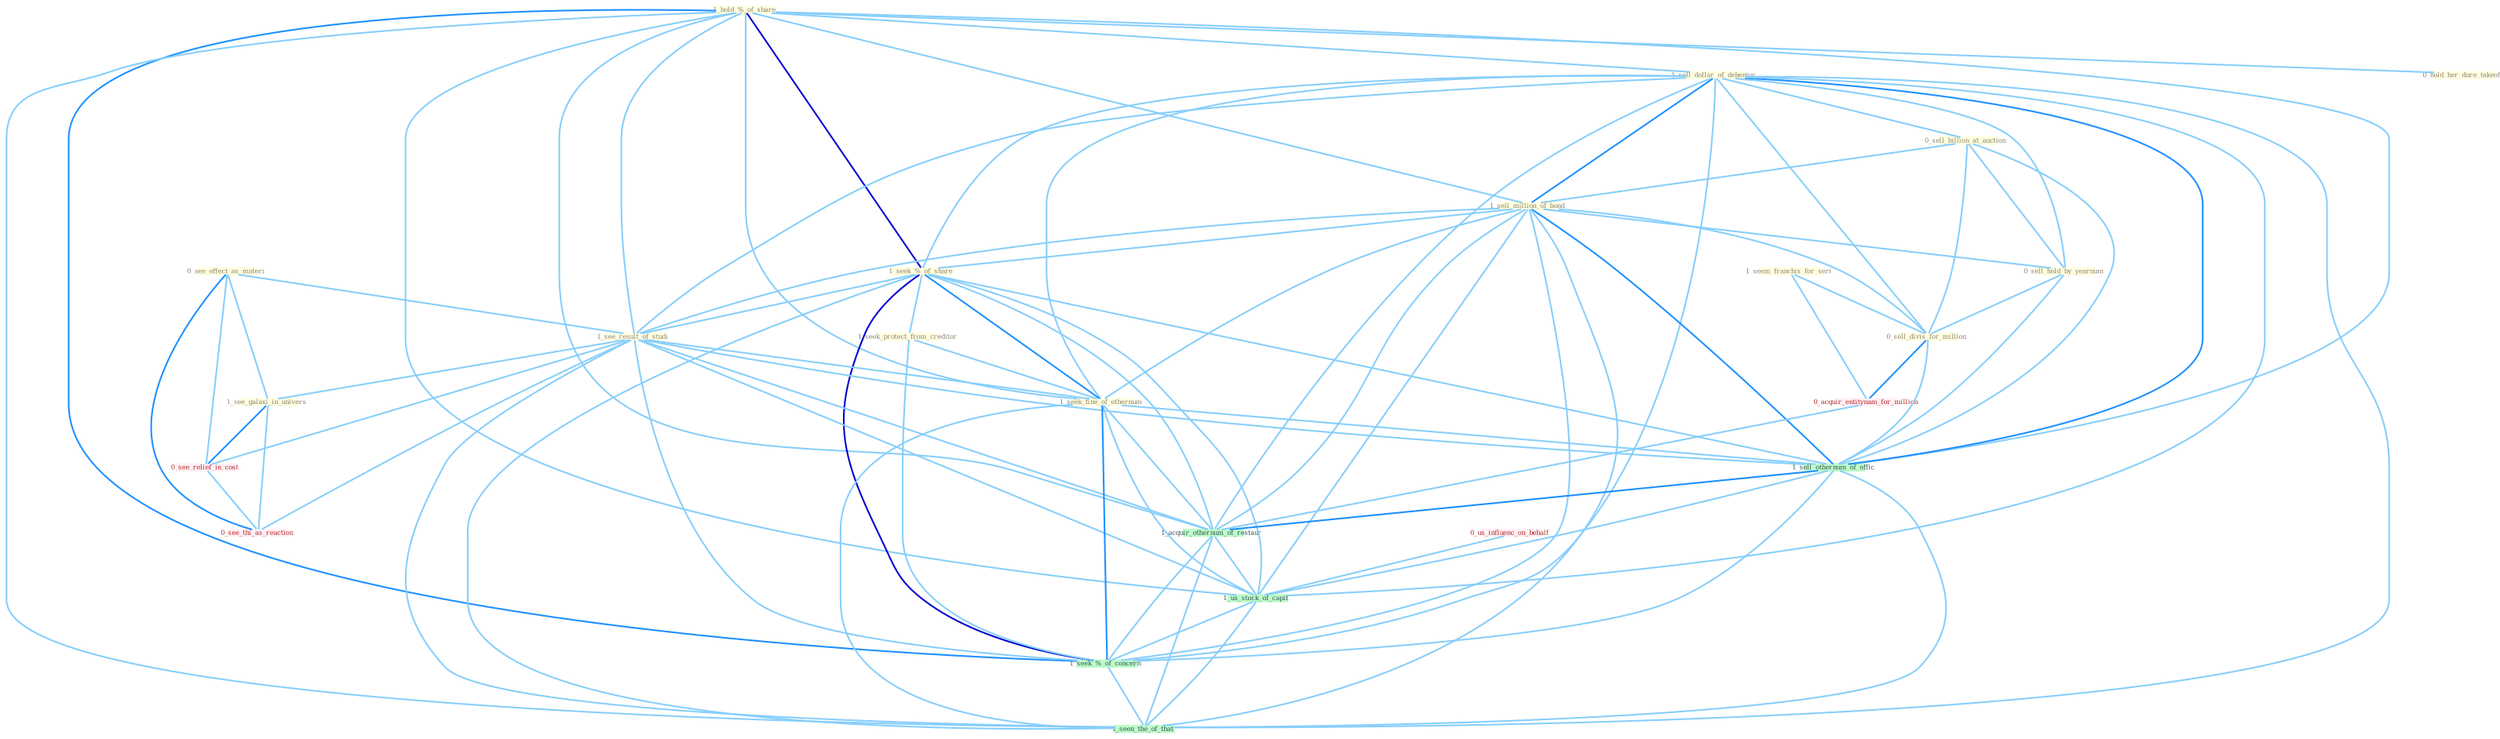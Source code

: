 Graph G{ 
    node
    [shape=polygon,style=filled,width=.5,height=.06,color="#BDFCC9",fixedsize=true,fontsize=4,
    fontcolor="#2f4f4f"];
    {node
    [color="#ffffe0", fontcolor="#8b7d6b"] "1_hold_%_of_share " "1_sell_dollar_of_debentur " "0_sell_billion_at_auction " "0_see_effect_as_materi " "1_sell_million_of_bond " "1_seek_%_of_share " "1_see_result_of_studi " "1_see_galaxi_in_univers " "1_seek_protect_from_creditor " "0_hold_her_dure_takeoff " "0_sell_hold_by_yearnum " "1_seem_franchis_for_seri " "1_seek_fine_of_othernum " "0_sell_divis_for_million "}
{node [color="#fff0f5", fontcolor="#b22222"] "0_acquir_entitynam_for_million " "0_us_influenc_on_behalf " "0_see_relief_in_cost " "0_see_thi_as_reaction "}
edge [color="#B0E2FF"];

	"1_hold_%_of_share " -- "1_sell_dollar_of_debentur " [w="1", color="#87cefa" ];
	"1_hold_%_of_share " -- "1_sell_million_of_bond " [w="1", color="#87cefa" ];
	"1_hold_%_of_share " -- "1_seek_%_of_share " [w="3", color="#0000cd" , len=0.6];
	"1_hold_%_of_share " -- "1_see_result_of_studi " [w="1", color="#87cefa" ];
	"1_hold_%_of_share " -- "0_hold_her_dure_takeoff " [w="1", color="#87cefa" ];
	"1_hold_%_of_share " -- "1_seek_fine_of_othernum " [w="1", color="#87cefa" ];
	"1_hold_%_of_share " -- "1_sell_othernum_of_offic " [w="1", color="#87cefa" ];
	"1_hold_%_of_share " -- "1_acquir_othernum_of_restaur " [w="1", color="#87cefa" ];
	"1_hold_%_of_share " -- "1_us_stock_of_capit " [w="1", color="#87cefa" ];
	"1_hold_%_of_share " -- "1_seek_%_of_concern " [w="2", color="#1e90ff" , len=0.8];
	"1_hold_%_of_share " -- "1_seen_the_of_that " [w="1", color="#87cefa" ];
	"1_sell_dollar_of_debentur " -- "0_sell_billion_at_auction " [w="1", color="#87cefa" ];
	"1_sell_dollar_of_debentur " -- "1_sell_million_of_bond " [w="2", color="#1e90ff" , len=0.8];
	"1_sell_dollar_of_debentur " -- "1_seek_%_of_share " [w="1", color="#87cefa" ];
	"1_sell_dollar_of_debentur " -- "1_see_result_of_studi " [w="1", color="#87cefa" ];
	"1_sell_dollar_of_debentur " -- "0_sell_hold_by_yearnum " [w="1", color="#87cefa" ];
	"1_sell_dollar_of_debentur " -- "1_seek_fine_of_othernum " [w="1", color="#87cefa" ];
	"1_sell_dollar_of_debentur " -- "0_sell_divis_for_million " [w="1", color="#87cefa" ];
	"1_sell_dollar_of_debentur " -- "1_sell_othernum_of_offic " [w="2", color="#1e90ff" , len=0.8];
	"1_sell_dollar_of_debentur " -- "1_acquir_othernum_of_restaur " [w="1", color="#87cefa" ];
	"1_sell_dollar_of_debentur " -- "1_us_stock_of_capit " [w="1", color="#87cefa" ];
	"1_sell_dollar_of_debentur " -- "1_seek_%_of_concern " [w="1", color="#87cefa" ];
	"1_sell_dollar_of_debentur " -- "1_seen_the_of_that " [w="1", color="#87cefa" ];
	"0_sell_billion_at_auction " -- "1_sell_million_of_bond " [w="1", color="#87cefa" ];
	"0_sell_billion_at_auction " -- "0_sell_hold_by_yearnum " [w="1", color="#87cefa" ];
	"0_sell_billion_at_auction " -- "0_sell_divis_for_million " [w="1", color="#87cefa" ];
	"0_sell_billion_at_auction " -- "1_sell_othernum_of_offic " [w="1", color="#87cefa" ];
	"0_see_effect_as_materi " -- "1_see_result_of_studi " [w="1", color="#87cefa" ];
	"0_see_effect_as_materi " -- "1_see_galaxi_in_univers " [w="1", color="#87cefa" ];
	"0_see_effect_as_materi " -- "0_see_relief_in_cost " [w="1", color="#87cefa" ];
	"0_see_effect_as_materi " -- "0_see_thi_as_reaction " [w="2", color="#1e90ff" , len=0.8];
	"1_sell_million_of_bond " -- "1_seek_%_of_share " [w="1", color="#87cefa" ];
	"1_sell_million_of_bond " -- "1_see_result_of_studi " [w="1", color="#87cefa" ];
	"1_sell_million_of_bond " -- "0_sell_hold_by_yearnum " [w="1", color="#87cefa" ];
	"1_sell_million_of_bond " -- "1_seek_fine_of_othernum " [w="1", color="#87cefa" ];
	"1_sell_million_of_bond " -- "0_sell_divis_for_million " [w="1", color="#87cefa" ];
	"1_sell_million_of_bond " -- "1_sell_othernum_of_offic " [w="2", color="#1e90ff" , len=0.8];
	"1_sell_million_of_bond " -- "1_acquir_othernum_of_restaur " [w="1", color="#87cefa" ];
	"1_sell_million_of_bond " -- "1_us_stock_of_capit " [w="1", color="#87cefa" ];
	"1_sell_million_of_bond " -- "1_seek_%_of_concern " [w="1", color="#87cefa" ];
	"1_sell_million_of_bond " -- "1_seen_the_of_that " [w="1", color="#87cefa" ];
	"1_seek_%_of_share " -- "1_see_result_of_studi " [w="1", color="#87cefa" ];
	"1_seek_%_of_share " -- "1_seek_protect_from_creditor " [w="1", color="#87cefa" ];
	"1_seek_%_of_share " -- "1_seek_fine_of_othernum " [w="2", color="#1e90ff" , len=0.8];
	"1_seek_%_of_share " -- "1_sell_othernum_of_offic " [w="1", color="#87cefa" ];
	"1_seek_%_of_share " -- "1_acquir_othernum_of_restaur " [w="1", color="#87cefa" ];
	"1_seek_%_of_share " -- "1_us_stock_of_capit " [w="1", color="#87cefa" ];
	"1_seek_%_of_share " -- "1_seek_%_of_concern " [w="3", color="#0000cd" , len=0.6];
	"1_seek_%_of_share " -- "1_seen_the_of_that " [w="1", color="#87cefa" ];
	"1_see_result_of_studi " -- "1_see_galaxi_in_univers " [w="1", color="#87cefa" ];
	"1_see_result_of_studi " -- "1_seek_fine_of_othernum " [w="1", color="#87cefa" ];
	"1_see_result_of_studi " -- "1_sell_othernum_of_offic " [w="1", color="#87cefa" ];
	"1_see_result_of_studi " -- "0_see_relief_in_cost " [w="1", color="#87cefa" ];
	"1_see_result_of_studi " -- "0_see_thi_as_reaction " [w="1", color="#87cefa" ];
	"1_see_result_of_studi " -- "1_acquir_othernum_of_restaur " [w="1", color="#87cefa" ];
	"1_see_result_of_studi " -- "1_us_stock_of_capit " [w="1", color="#87cefa" ];
	"1_see_result_of_studi " -- "1_seek_%_of_concern " [w="1", color="#87cefa" ];
	"1_see_result_of_studi " -- "1_seen_the_of_that " [w="1", color="#87cefa" ];
	"1_see_galaxi_in_univers " -- "0_see_relief_in_cost " [w="2", color="#1e90ff" , len=0.8];
	"1_see_galaxi_in_univers " -- "0_see_thi_as_reaction " [w="1", color="#87cefa" ];
	"1_seek_protect_from_creditor " -- "1_seek_fine_of_othernum " [w="1", color="#87cefa" ];
	"1_seek_protect_from_creditor " -- "1_seek_%_of_concern " [w="1", color="#87cefa" ];
	"0_sell_hold_by_yearnum " -- "0_sell_divis_for_million " [w="1", color="#87cefa" ];
	"0_sell_hold_by_yearnum " -- "1_sell_othernum_of_offic " [w="1", color="#87cefa" ];
	"1_seem_franchis_for_seri " -- "0_sell_divis_for_million " [w="1", color="#87cefa" ];
	"1_seem_franchis_for_seri " -- "0_acquir_entitynam_for_million " [w="1", color="#87cefa" ];
	"1_seek_fine_of_othernum " -- "1_sell_othernum_of_offic " [w="1", color="#87cefa" ];
	"1_seek_fine_of_othernum " -- "1_acquir_othernum_of_restaur " [w="1", color="#87cefa" ];
	"1_seek_fine_of_othernum " -- "1_us_stock_of_capit " [w="1", color="#87cefa" ];
	"1_seek_fine_of_othernum " -- "1_seek_%_of_concern " [w="2", color="#1e90ff" , len=0.8];
	"1_seek_fine_of_othernum " -- "1_seen_the_of_that " [w="1", color="#87cefa" ];
	"0_sell_divis_for_million " -- "0_acquir_entitynam_for_million " [w="2", color="#1e90ff" , len=0.8];
	"0_sell_divis_for_million " -- "1_sell_othernum_of_offic " [w="1", color="#87cefa" ];
	"0_acquir_entitynam_for_million " -- "1_acquir_othernum_of_restaur " [w="1", color="#87cefa" ];
	"1_sell_othernum_of_offic " -- "1_acquir_othernum_of_restaur " [w="2", color="#1e90ff" , len=0.8];
	"1_sell_othernum_of_offic " -- "1_us_stock_of_capit " [w="1", color="#87cefa" ];
	"1_sell_othernum_of_offic " -- "1_seek_%_of_concern " [w="1", color="#87cefa" ];
	"1_sell_othernum_of_offic " -- "1_seen_the_of_that " [w="1", color="#87cefa" ];
	"0_us_influenc_on_behalf " -- "1_us_stock_of_capit " [w="1", color="#87cefa" ];
	"0_see_relief_in_cost " -- "0_see_thi_as_reaction " [w="1", color="#87cefa" ];
	"1_acquir_othernum_of_restaur " -- "1_us_stock_of_capit " [w="1", color="#87cefa" ];
	"1_acquir_othernum_of_restaur " -- "1_seek_%_of_concern " [w="1", color="#87cefa" ];
	"1_acquir_othernum_of_restaur " -- "1_seen_the_of_that " [w="1", color="#87cefa" ];
	"1_us_stock_of_capit " -- "1_seek_%_of_concern " [w="1", color="#87cefa" ];
	"1_us_stock_of_capit " -- "1_seen_the_of_that " [w="1", color="#87cefa" ];
	"1_seek_%_of_concern " -- "1_seen_the_of_that " [w="1", color="#87cefa" ];
}
